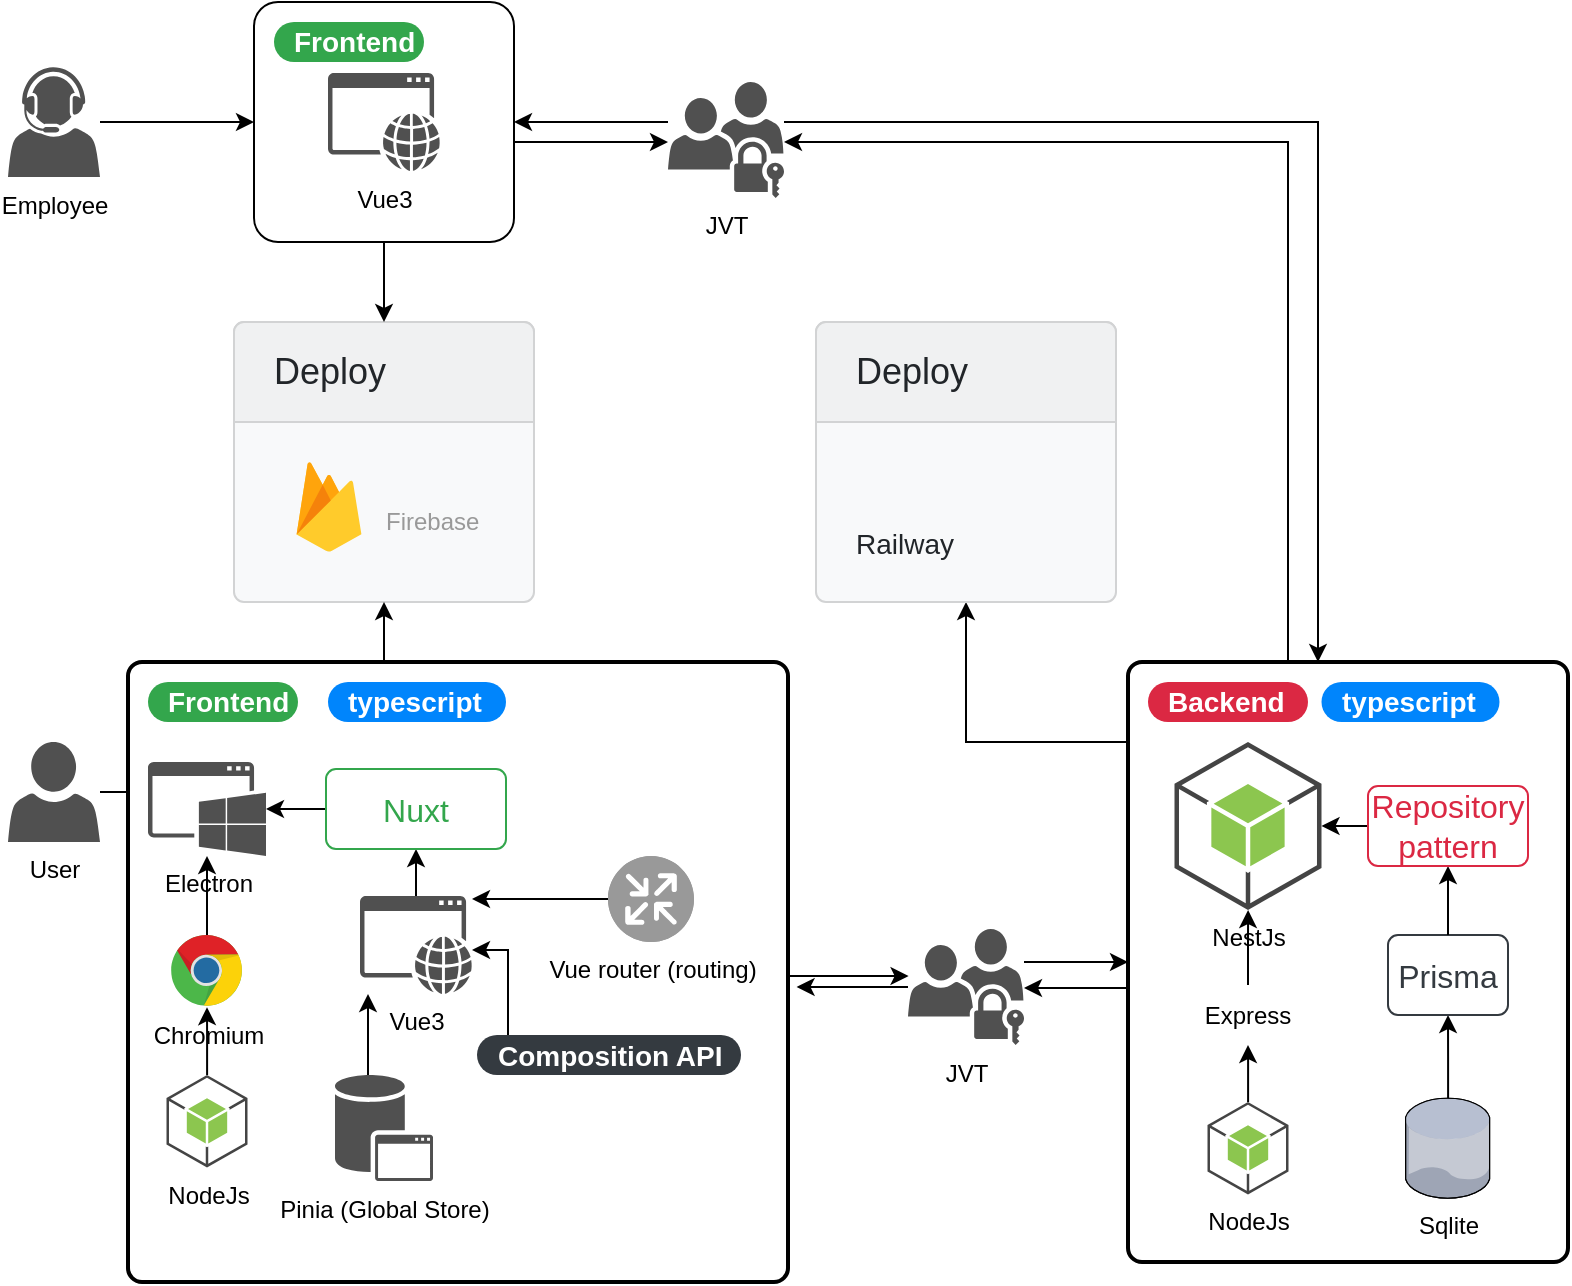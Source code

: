 <mxfile version="21.8.2" type="github">
  <diagram name="Страница — 1" id="duRDpsbKatkZgcwa1Jzg">
    <mxGraphModel dx="2390" dy="1313" grid="1" gridSize="10" guides="1" tooltips="1" connect="1" arrows="1" fold="1" page="1" pageScale="1" pageWidth="827" pageHeight="1169" math="0" shadow="0">
      <root>
        <mxCell id="0" />
        <mxCell id="1" parent="0" />
        <mxCell id="LBGYWJF3x9swijAIJLA3-34" value="" style="edgeStyle=orthogonalEdgeStyle;rounded=0;orthogonalLoop=1;jettySize=auto;html=1;" edge="1" parent="1" source="LBGYWJF3x9swijAIJLA3-21" target="LBGYWJF3x9swijAIJLA3-30">
          <mxGeometry relative="1" as="geometry" />
        </mxCell>
        <mxCell id="LBGYWJF3x9swijAIJLA3-21" value="User" style="sketch=0;pointerEvents=1;shadow=0;dashed=0;html=1;strokeColor=none;fillColor=#505050;labelPosition=center;verticalLabelPosition=bottom;verticalAlign=top;outlineConnect=0;align=center;shape=mxgraph.office.users.user;" vertex="1" parent="1">
          <mxGeometry x="40" y="570" width="46" height="50" as="geometry" />
        </mxCell>
        <mxCell id="LBGYWJF3x9swijAIJLA3-65" style="edgeStyle=orthogonalEdgeStyle;rounded=0;orthogonalLoop=1;jettySize=auto;html=1;" edge="1" parent="1" source="LBGYWJF3x9swijAIJLA3-43" target="LBGYWJF3x9swijAIJLA3-61">
          <mxGeometry relative="1" as="geometry">
            <Array as="points">
              <mxPoint x="519" y="570" />
            </Array>
          </mxGeometry>
        </mxCell>
        <mxCell id="LBGYWJF3x9swijAIJLA3-77" style="edgeStyle=orthogonalEdgeStyle;rounded=0;orthogonalLoop=1;jettySize=auto;html=1;" edge="1" parent="1" source="LBGYWJF3x9swijAIJLA3-44" target="LBGYWJF3x9swijAIJLA3-66">
          <mxGeometry relative="1" as="geometry" />
        </mxCell>
        <mxCell id="LBGYWJF3x9swijAIJLA3-44" value="Employee" style="sketch=0;pointerEvents=1;shadow=0;dashed=0;html=1;strokeColor=none;fillColor=#505050;labelPosition=center;verticalLabelPosition=bottom;verticalAlign=top;outlineConnect=0;align=center;shape=mxgraph.office.users.call_center_agent;" vertex="1" parent="1">
          <mxGeometry x="40" y="232.5" width="46" height="55" as="geometry" />
        </mxCell>
        <mxCell id="LBGYWJF3x9swijAIJLA3-58" style="edgeStyle=orthogonalEdgeStyle;rounded=0;orthogonalLoop=1;jettySize=auto;html=1;exitX=0;exitY=0.5;exitDx=0;exitDy=0;entryX=1.013;entryY=0.524;entryDx=0;entryDy=0;entryPerimeter=0;" edge="1" parent="1" source="LBGYWJF3x9swijAIJLA3-81" target="LBGYWJF3x9swijAIJLA3-29">
          <mxGeometry relative="1" as="geometry" />
        </mxCell>
        <mxCell id="LBGYWJF3x9swijAIJLA3-59" value="" style="html=1;shadow=0;dashed=0;shape=mxgraph.bootstrap.rrect;rSize=5;strokeColor=#D2D3D4;html=1;whiteSpace=wrap;fillColor=#F8F9FA;fontColor=#212529;verticalAlign=bottom;align=left;spacing=20;spacingBottom=0;fontSize=14;" vertex="1" parent="1">
          <mxGeometry x="153" y="360" width="150" height="140" as="geometry" />
        </mxCell>
        <mxCell id="LBGYWJF3x9swijAIJLA3-60" value="Deploy" style="html=1;shadow=0;dashed=0;shape=mxgraph.bootstrap.topButton;rSize=5;perimeter=none;whiteSpace=wrap;fillColor=#F0F1F2;strokeColor=#D2D3D4;fontColor=#212529;resizeWidth=1;fontSize=18;align=left;spacing=20;" vertex="1" parent="LBGYWJF3x9swijAIJLA3-59">
          <mxGeometry width="150" height="50" relative="1" as="geometry" />
        </mxCell>
        <mxCell id="LBGYWJF3x9swijAIJLA3-48" value="Firebase" style="sketch=0;dashed=0;connectable=0;html=1;fillColor=#5184F3;strokeColor=none;shape=mxgraph.gcp2.firebase;part=1;labelPosition=right;verticalLabelPosition=middle;align=left;verticalAlign=middle;spacingLeft=5;fontColor=#999999;fontSize=12;" vertex="1" parent="LBGYWJF3x9swijAIJLA3-59">
          <mxGeometry x="31.3" y="70" width="32.4" height="45" as="geometry">
            <mxPoint x="5" y="7" as="offset" />
          </mxGeometry>
        </mxCell>
        <mxCell id="LBGYWJF3x9swijAIJLA3-61" value="Railway" style="html=1;shadow=0;dashed=0;shape=mxgraph.bootstrap.rrect;rSize=5;strokeColor=#D2D3D4;html=1;whiteSpace=wrap;fillColor=#F8F9FA;fontColor=#212529;verticalAlign=bottom;align=left;spacing=20;spacingBottom=0;fontSize=14;" vertex="1" parent="1">
          <mxGeometry x="444" y="360" width="150" height="140" as="geometry" />
        </mxCell>
        <mxCell id="LBGYWJF3x9swijAIJLA3-62" value="Deploy" style="html=1;shadow=0;dashed=0;shape=mxgraph.bootstrap.topButton;rSize=5;perimeter=none;whiteSpace=wrap;fillColor=#F0F1F2;strokeColor=#D2D3D4;fontColor=#212529;resizeWidth=1;fontSize=18;align=left;spacing=20;" vertex="1" parent="LBGYWJF3x9swijAIJLA3-61">
          <mxGeometry width="150" height="50" relative="1" as="geometry" />
        </mxCell>
        <mxCell id="LBGYWJF3x9swijAIJLA3-64" style="edgeStyle=orthogonalEdgeStyle;rounded=0;orthogonalLoop=1;jettySize=auto;html=1;" edge="1" parent="1" source="LBGYWJF3x9swijAIJLA3-25" target="LBGYWJF3x9swijAIJLA3-59">
          <mxGeometry relative="1" as="geometry" />
        </mxCell>
        <mxCell id="LBGYWJF3x9swijAIJLA3-74" value="" style="group" vertex="1" connectable="0" parent="1">
          <mxGeometry x="163" y="200" width="130" height="120" as="geometry" />
        </mxCell>
        <mxCell id="LBGYWJF3x9swijAIJLA3-66" value="" style="rounded=1;arcSize=10;whiteSpace=wrap;html=1;align=center;" vertex="1" parent="LBGYWJF3x9swijAIJLA3-74">
          <mxGeometry width="130" height="120" as="geometry" />
        </mxCell>
        <mxCell id="LBGYWJF3x9swijAIJLA3-69" value="Vue3" style="sketch=0;pointerEvents=1;shadow=0;dashed=0;html=1;strokeColor=none;fillColor=#505050;labelPosition=center;verticalLabelPosition=bottom;verticalAlign=top;outlineConnect=0;align=center;shape=mxgraph.office.concepts.application_web;" vertex="1" parent="LBGYWJF3x9swijAIJLA3-74">
          <mxGeometry x="37" y="35.5" width="56" height="49" as="geometry" />
        </mxCell>
        <mxCell id="LBGYWJF3x9swijAIJLA3-72" value="Frontend" style="rounded=1;whiteSpace=wrap;html=1;arcSize=50;strokeColor=none;strokeWidth=1;fillColor=#33A64C;fontColor=#FFFFFF;whiteSpace=wrap;align=left;verticalAlign=middle;spacingLeft=0;fontStyle=1;fontSize=14;spacing=10;" vertex="1" parent="LBGYWJF3x9swijAIJLA3-74">
          <mxGeometry x="10" y="10" width="75" height="20" as="geometry" />
        </mxCell>
        <mxCell id="LBGYWJF3x9swijAIJLA3-76" style="edgeStyle=orthogonalEdgeStyle;rounded=0;orthogonalLoop=1;jettySize=auto;html=1;" edge="1" parent="1" source="LBGYWJF3x9swijAIJLA3-66" target="LBGYWJF3x9swijAIJLA3-59">
          <mxGeometry relative="1" as="geometry" />
        </mxCell>
        <mxCell id="LBGYWJF3x9swijAIJLA3-78" style="edgeStyle=orthogonalEdgeStyle;rounded=0;orthogonalLoop=1;jettySize=auto;html=1;" edge="1" parent="1" source="LBGYWJF3x9swijAIJLA3-80" target="LBGYWJF3x9swijAIJLA3-43">
          <mxGeometry relative="1" as="geometry">
            <Array as="points">
              <mxPoint x="695" y="260" />
            </Array>
          </mxGeometry>
        </mxCell>
        <mxCell id="LBGYWJF3x9swijAIJLA3-79" style="edgeStyle=orthogonalEdgeStyle;rounded=0;orthogonalLoop=1;jettySize=auto;html=1;" edge="1" parent="1" source="LBGYWJF3x9swijAIJLA3-80" target="LBGYWJF3x9swijAIJLA3-66">
          <mxGeometry relative="1" as="geometry">
            <Array as="points">
              <mxPoint x="350" y="260" />
              <mxPoint x="350" y="260" />
            </Array>
          </mxGeometry>
        </mxCell>
        <mxCell id="LBGYWJF3x9swijAIJLA3-29" value="" style="rounded=1;whiteSpace=wrap;html=1;absoluteArcSize=1;arcSize=14;strokeWidth=2;" vertex="1" parent="1">
          <mxGeometry x="100" y="530" width="330" height="310" as="geometry" />
        </mxCell>
        <mxCell id="LBGYWJF3x9swijAIJLA3-104" style="edgeStyle=orthogonalEdgeStyle;rounded=0;orthogonalLoop=1;jettySize=auto;html=1;" edge="1" parent="1" source="LBGYWJF3x9swijAIJLA3-25" target="LBGYWJF3x9swijAIJLA3-103">
          <mxGeometry relative="1" as="geometry" />
        </mxCell>
        <mxCell id="LBGYWJF3x9swijAIJLA3-25" value="Vue3" style="sketch=0;pointerEvents=1;shadow=0;dashed=0;html=1;strokeColor=none;fillColor=#505050;labelPosition=center;verticalLabelPosition=bottom;verticalAlign=top;outlineConnect=0;align=center;shape=mxgraph.office.concepts.application_web;" vertex="1" parent="1">
          <mxGeometry x="216" y="647" width="56" height="49" as="geometry" />
        </mxCell>
        <mxCell id="LBGYWJF3x9swijAIJLA3-26" value="Electron" style="sketch=0;pointerEvents=1;shadow=0;dashed=0;html=1;strokeColor=none;fillColor=#505050;labelPosition=center;verticalLabelPosition=bottom;verticalAlign=top;outlineConnect=0;align=center;shape=mxgraph.office.concepts.application_windows;" vertex="1" parent="1">
          <mxGeometry x="110" y="580" width="59" height="47" as="geometry" />
        </mxCell>
        <mxCell id="LBGYWJF3x9swijAIJLA3-30" value="Frontend" style="rounded=1;whiteSpace=wrap;html=1;arcSize=50;strokeColor=none;strokeWidth=1;fillColor=#33A64C;fontColor=#FFFFFF;whiteSpace=wrap;align=left;verticalAlign=middle;spacingLeft=0;fontStyle=1;fontSize=14;spacing=10;" vertex="1" parent="1">
          <mxGeometry x="110" y="540" width="75" height="20" as="geometry" />
        </mxCell>
        <mxCell id="LBGYWJF3x9swijAIJLA3-98" style="edgeStyle=orthogonalEdgeStyle;rounded=0;orthogonalLoop=1;jettySize=auto;html=1;" edge="1" parent="1" source="LBGYWJF3x9swijAIJLA3-82" target="LBGYWJF3x9swijAIJLA3-25">
          <mxGeometry relative="1" as="geometry">
            <Array as="points">
              <mxPoint x="220" y="730" />
              <mxPoint x="220" y="730" />
            </Array>
          </mxGeometry>
        </mxCell>
        <mxCell id="LBGYWJF3x9swijAIJLA3-82" value="Pinia (Global Store)" style="sketch=0;shadow=0;dashed=0;html=1;strokeColor=none;fillColor=#505050;labelPosition=center;verticalLabelPosition=bottom;verticalAlign=top;outlineConnect=0;align=center;shape=mxgraph.office.databases.application_store;" vertex="1" parent="1">
          <mxGeometry x="203.5" y="736.5" width="49" height="53" as="geometry" />
        </mxCell>
        <mxCell id="LBGYWJF3x9swijAIJLA3-99" style="edgeStyle=orthogonalEdgeStyle;rounded=0;orthogonalLoop=1;jettySize=auto;html=1;" edge="1" parent="1" source="LBGYWJF3x9swijAIJLA3-83" target="LBGYWJF3x9swijAIJLA3-25">
          <mxGeometry relative="1" as="geometry">
            <Array as="points">
              <mxPoint x="290" y="649" />
              <mxPoint x="290" y="649" />
            </Array>
          </mxGeometry>
        </mxCell>
        <mxCell id="LBGYWJF3x9swijAIJLA3-83" value="Vue router (routing)" style="fillColor=#999999;verticalLabelPosition=bottom;sketch=0;html=1;strokeColor=#ffffff;verticalAlign=top;align=center;points=[[0.145,0.145,0],[0.5,0,0],[0.855,0.145,0],[1,0.5,0],[0.855,0.855,0],[0.5,1,0],[0.145,0.855,0],[0,0.5,0]];pointerEvents=1;shape=mxgraph.cisco_safe.compositeIcon;bgIcon=ellipse;resIcon=mxgraph.cisco_safe.capability.routing;" vertex="1" parent="1">
          <mxGeometry x="340" y="627" width="43" height="43" as="geometry" />
        </mxCell>
        <mxCell id="LBGYWJF3x9swijAIJLA3-84" value="" style="edgeStyle=orthogonalEdgeStyle;rounded=0;orthogonalLoop=1;jettySize=auto;html=1;entryX=0.005;entryY=0.406;entryDx=0;entryDy=0;entryPerimeter=0;" edge="1" parent="1" source="LBGYWJF3x9swijAIJLA3-29" target="LBGYWJF3x9swijAIJLA3-81">
          <mxGeometry relative="1" as="geometry">
            <mxPoint x="290" y="715" as="sourcePoint" />
            <mxPoint x="601" y="605" as="targetPoint" />
            <Array as="points">
              <mxPoint x="470" y="687" />
              <mxPoint x="470" y="687" />
            </Array>
          </mxGeometry>
        </mxCell>
        <mxCell id="LBGYWJF3x9swijAIJLA3-110" style="edgeStyle=orthogonalEdgeStyle;rounded=0;orthogonalLoop=1;jettySize=auto;html=1;" edge="1" parent="1" source="LBGYWJF3x9swijAIJLA3-81" target="LBGYWJF3x9swijAIJLA3-43">
          <mxGeometry relative="1" as="geometry">
            <Array as="points">
              <mxPoint x="570" y="680" />
              <mxPoint x="570" y="680" />
            </Array>
          </mxGeometry>
        </mxCell>
        <mxCell id="LBGYWJF3x9swijAIJLA3-81" value="JVT" style="sketch=0;pointerEvents=1;shadow=0;dashed=0;html=1;strokeColor=none;fillColor=#505050;labelPosition=center;verticalLabelPosition=bottom;verticalAlign=top;outlineConnect=0;align=center;shape=mxgraph.office.users.universal_security_group;" vertex="1" parent="1">
          <mxGeometry x="490" y="663.5" width="58" height="58" as="geometry" />
        </mxCell>
        <mxCell id="LBGYWJF3x9swijAIJLA3-86" value="" style="edgeStyle=orthogonalEdgeStyle;rounded=0;orthogonalLoop=1;jettySize=auto;html=1;" edge="1" parent="1" source="LBGYWJF3x9swijAIJLA3-66" target="LBGYWJF3x9swijAIJLA3-80">
          <mxGeometry relative="1" as="geometry">
            <mxPoint x="293" y="260" as="sourcePoint" />
            <mxPoint x="695" y="540" as="targetPoint" />
            <Array as="points">
              <mxPoint x="360" y="270" />
              <mxPoint x="360" y="270" />
            </Array>
          </mxGeometry>
        </mxCell>
        <mxCell id="LBGYWJF3x9swijAIJLA3-87" value="" style="edgeStyle=orthogonalEdgeStyle;rounded=0;orthogonalLoop=1;jettySize=auto;html=1;" edge="1" parent="1" source="LBGYWJF3x9swijAIJLA3-43" target="LBGYWJF3x9swijAIJLA3-80">
          <mxGeometry relative="1" as="geometry">
            <mxPoint x="600" y="620" as="sourcePoint" />
            <mxPoint x="293" y="280" as="targetPoint" />
            <Array as="points">
              <mxPoint x="680" y="270" />
            </Array>
          </mxGeometry>
        </mxCell>
        <mxCell id="LBGYWJF3x9swijAIJLA3-80" value="JVT" style="sketch=0;pointerEvents=1;shadow=0;dashed=0;html=1;strokeColor=none;fillColor=#505050;labelPosition=center;verticalLabelPosition=bottom;verticalAlign=top;outlineConnect=0;align=center;shape=mxgraph.office.users.universal_security_group;" vertex="1" parent="1">
          <mxGeometry x="370" y="240" width="58" height="58" as="geometry" />
        </mxCell>
        <mxCell id="LBGYWJF3x9swijAIJLA3-89" style="edgeStyle=orthogonalEdgeStyle;rounded=0;orthogonalLoop=1;jettySize=auto;html=1;" edge="1" parent="1" source="LBGYWJF3x9swijAIJLA3-112" target="LBGYWJF3x9swijAIJLA3-26">
          <mxGeometry relative="1" as="geometry" />
        </mxCell>
        <mxCell id="LBGYWJF3x9swijAIJLA3-88" value="NodeJs&lt;br&gt;" style="outlineConnect=0;dashed=0;verticalLabelPosition=bottom;verticalAlign=top;align=center;html=1;shape=mxgraph.aws3.android;fillColor=#8CC64F;gradientColor=none;" vertex="1" parent="1">
          <mxGeometry x="119.25" y="736.5" width="40.5" height="46.29" as="geometry" />
        </mxCell>
        <mxCell id="LBGYWJF3x9swijAIJLA3-90" value="typescript" style="rounded=1;whiteSpace=wrap;html=1;arcSize=50;strokeColor=none;strokeWidth=1;fillColor=#0085FC;fontColor=#FFFFFF;whiteSpace=wrap;align=left;verticalAlign=middle;spacingLeft=0;fontStyle=1;fontSize=14;spacing=10;" vertex="1" parent="1">
          <mxGeometry x="200" y="540" width="89" height="20" as="geometry" />
        </mxCell>
        <mxCell id="LBGYWJF3x9swijAIJLA3-111" style="edgeStyle=orthogonalEdgeStyle;rounded=0;orthogonalLoop=1;jettySize=auto;html=1;" edge="1" parent="1" source="LBGYWJF3x9swijAIJLA3-43" target="LBGYWJF3x9swijAIJLA3-81">
          <mxGeometry relative="1" as="geometry">
            <Array as="points">
              <mxPoint x="590" y="693" />
              <mxPoint x="590" y="693" />
            </Array>
          </mxGeometry>
        </mxCell>
        <mxCell id="LBGYWJF3x9swijAIJLA3-43" value="" style="rounded=1;whiteSpace=wrap;html=1;absoluteArcSize=1;arcSize=14;strokeWidth=2;container=0;" vertex="1" parent="1">
          <mxGeometry x="600" y="530" width="220" height="300" as="geometry" />
        </mxCell>
        <mxCell id="LBGYWJF3x9swijAIJLA3-35" value="Backend" style="rounded=1;whiteSpace=wrap;html=1;arcSize=50;strokeColor=none;strokeWidth=1;fillColor=#DB2843;fontColor=#FFFFFF;whiteSpace=wrap;align=left;verticalAlign=middle;spacingLeft=0;fontStyle=1;fontSize=14;spacing=10;container=0;" vertex="1" parent="1">
          <mxGeometry x="610" y="540" width="80" height="20" as="geometry" />
        </mxCell>
        <mxCell id="LBGYWJF3x9swijAIJLA3-51" value="NestJs" style="outlineConnect=0;dashed=0;verticalLabelPosition=bottom;verticalAlign=top;align=center;html=1;shape=mxgraph.aws3.android;fillColor=#8CC64F;gradientColor=none;container=0;" vertex="1" parent="1">
          <mxGeometry x="623.25" y="570" width="73.5" height="84" as="geometry" />
        </mxCell>
        <mxCell id="LBGYWJF3x9swijAIJLA3-56" value="" style="edgeStyle=orthogonalEdgeStyle;rounded=0;orthogonalLoop=1;jettySize=auto;html=1;" edge="1" parent="1" source="LBGYWJF3x9swijAIJLA3-108" target="LBGYWJF3x9swijAIJLA3-51">
          <mxGeometry relative="1" as="geometry" />
        </mxCell>
        <mxCell id="LBGYWJF3x9swijAIJLA3-55" value="Sqlite" style="verticalLabelPosition=bottom;sketch=0;aspect=fixed;html=1;verticalAlign=top;strokeColor=none;align=center;outlineConnect=0;shape=mxgraph.citrix.database;container=0;" vertex="1" parent="1">
          <mxGeometry x="738.75" y="748.14" width="42.5" height="50" as="geometry" />
        </mxCell>
        <mxCell id="LBGYWJF3x9swijAIJLA3-92" value="typescript" style="rounded=1;whiteSpace=wrap;html=1;arcSize=50;strokeColor=none;strokeWidth=1;fillColor=#0085FC;fontColor=#FFFFFF;whiteSpace=wrap;align=left;verticalAlign=middle;spacingLeft=0;fontStyle=1;fontSize=14;spacing=10;container=0;" vertex="1" parent="1">
          <mxGeometry x="696.75" y="540" width="89" height="20" as="geometry" />
        </mxCell>
        <mxCell id="LBGYWJF3x9swijAIJLA3-96" style="edgeStyle=orthogonalEdgeStyle;rounded=0;orthogonalLoop=1;jettySize=auto;html=1;" edge="1" parent="1" source="LBGYWJF3x9swijAIJLA3-94" target="LBGYWJF3x9swijAIJLA3-95">
          <mxGeometry relative="1" as="geometry" />
        </mxCell>
        <mxCell id="LBGYWJF3x9swijAIJLA3-94" value="NodeJs&lt;br&gt;" style="outlineConnect=0;dashed=0;verticalLabelPosition=bottom;verticalAlign=top;align=center;html=1;shape=mxgraph.aws3.android;fillColor=#8CC64F;gradientColor=none;" vertex="1" parent="1">
          <mxGeometry x="639.75" y="750" width="40.5" height="46.29" as="geometry" />
        </mxCell>
        <mxCell id="LBGYWJF3x9swijAIJLA3-97" style="edgeStyle=orthogonalEdgeStyle;rounded=0;orthogonalLoop=1;jettySize=auto;html=1;" edge="1" parent="1" source="LBGYWJF3x9swijAIJLA3-95" target="LBGYWJF3x9swijAIJLA3-51">
          <mxGeometry relative="1" as="geometry" />
        </mxCell>
        <mxCell id="LBGYWJF3x9swijAIJLA3-95" value="Express" style="text;html=1;strokeColor=none;fillColor=none;align=center;verticalAlign=middle;whiteSpace=wrap;rounded=0;" vertex="1" parent="1">
          <mxGeometry x="630" y="691.5" width="60" height="30" as="geometry" />
        </mxCell>
        <mxCell id="LBGYWJF3x9swijAIJLA3-101" style="edgeStyle=orthogonalEdgeStyle;rounded=0;orthogonalLoop=1;jettySize=auto;html=1;" edge="1" parent="1" source="LBGYWJF3x9swijAIJLA3-100" target="LBGYWJF3x9swijAIJLA3-25">
          <mxGeometry relative="1" as="geometry">
            <Array as="points">
              <mxPoint x="290" y="674" />
            </Array>
          </mxGeometry>
        </mxCell>
        <mxCell id="LBGYWJF3x9swijAIJLA3-100" value="Composition API" style="rounded=1;whiteSpace=wrap;html=1;arcSize=50;strokeColor=none;strokeWidth=1;fillColor=#343A40;fontColor=#ffffff;whiteSpace=wrap;align=left;verticalAlign=middle;spacingLeft=0;fontStyle=1;fontSize=14;spacing=10;" vertex="1" parent="1">
          <mxGeometry x="274.5" y="716.5" width="132" height="20" as="geometry" />
        </mxCell>
        <mxCell id="LBGYWJF3x9swijAIJLA3-105" style="edgeStyle=orthogonalEdgeStyle;rounded=0;orthogonalLoop=1;jettySize=auto;html=1;" edge="1" parent="1" source="LBGYWJF3x9swijAIJLA3-103" target="LBGYWJF3x9swijAIJLA3-26">
          <mxGeometry relative="1" as="geometry" />
        </mxCell>
        <mxCell id="LBGYWJF3x9swijAIJLA3-103" value="Nuxt" style="html=1;shadow=0;dashed=0;shape=mxgraph.bootstrap.rrect;rSize=5;strokeColor=#33A64C;strokeWidth=1;fillColor=none;fontColor=#33A64C;whiteSpace=wrap;align=center;verticalAlign=middle;spacingLeft=0;fontStyle=0;fontSize=16;spacing=5;" vertex="1" parent="1">
          <mxGeometry x="199" y="583.5" width="90" height="40" as="geometry" />
        </mxCell>
        <mxCell id="LBGYWJF3x9swijAIJLA3-107" value="" style="edgeStyle=orthogonalEdgeStyle;rounded=0;orthogonalLoop=1;jettySize=auto;html=1;" edge="1" parent="1" source="LBGYWJF3x9swijAIJLA3-55" target="LBGYWJF3x9swijAIJLA3-106">
          <mxGeometry relative="1" as="geometry">
            <mxPoint x="870" y="612" as="sourcePoint" />
            <mxPoint x="697" y="612" as="targetPoint" />
          </mxGeometry>
        </mxCell>
        <mxCell id="LBGYWJF3x9swijAIJLA3-106" value="Prisma" style="html=1;shadow=0;dashed=0;shape=mxgraph.bootstrap.rrect;rSize=5;strokeColor=#343A40;strokeWidth=1;fillColor=none;fontColor=#343A40;whiteSpace=wrap;align=center;verticalAlign=middle;spacingLeft=0;fontStyle=0;fontSize=16;spacing=5;" vertex="1" parent="1">
          <mxGeometry x="730" y="666.5" width="60" height="40" as="geometry" />
        </mxCell>
        <mxCell id="LBGYWJF3x9swijAIJLA3-109" value="" style="edgeStyle=orthogonalEdgeStyle;rounded=0;orthogonalLoop=1;jettySize=auto;html=1;" edge="1" parent="1" source="LBGYWJF3x9swijAIJLA3-106" target="LBGYWJF3x9swijAIJLA3-108">
          <mxGeometry relative="1" as="geometry">
            <mxPoint x="786" y="612" as="sourcePoint" />
            <mxPoint x="697" y="612" as="targetPoint" />
          </mxGeometry>
        </mxCell>
        <mxCell id="LBGYWJF3x9swijAIJLA3-108" value="Repository pattern" style="html=1;shadow=0;dashed=0;shape=mxgraph.bootstrap.rrect;rSize=5;strokeColor=#DB2843;strokeWidth=1;fillColor=none;fontColor=#DB2843;whiteSpace=wrap;align=center;verticalAlign=middle;spacingLeft=0;fontStyle=0;fontSize=16;spacing=5;" vertex="1" parent="1">
          <mxGeometry x="720" y="592" width="80" height="40" as="geometry" />
        </mxCell>
        <mxCell id="LBGYWJF3x9swijAIJLA3-113" value="" style="edgeStyle=orthogonalEdgeStyle;rounded=0;orthogonalLoop=1;jettySize=auto;html=1;" edge="1" parent="1" source="LBGYWJF3x9swijAIJLA3-88" target="LBGYWJF3x9swijAIJLA3-112">
          <mxGeometry relative="1" as="geometry">
            <mxPoint x="140" y="737" as="sourcePoint" />
            <mxPoint x="140" y="627" as="targetPoint" />
          </mxGeometry>
        </mxCell>
        <mxCell id="LBGYWJF3x9swijAIJLA3-112" value="Chromium" style="dashed=0;outlineConnect=0;html=1;align=center;labelPosition=center;verticalLabelPosition=bottom;verticalAlign=top;shape=mxgraph.weblogos.chrome" vertex="1" parent="1">
          <mxGeometry x="121.6" y="666.5" width="35.8" height="36.09" as="geometry" />
        </mxCell>
      </root>
    </mxGraphModel>
  </diagram>
</mxfile>
